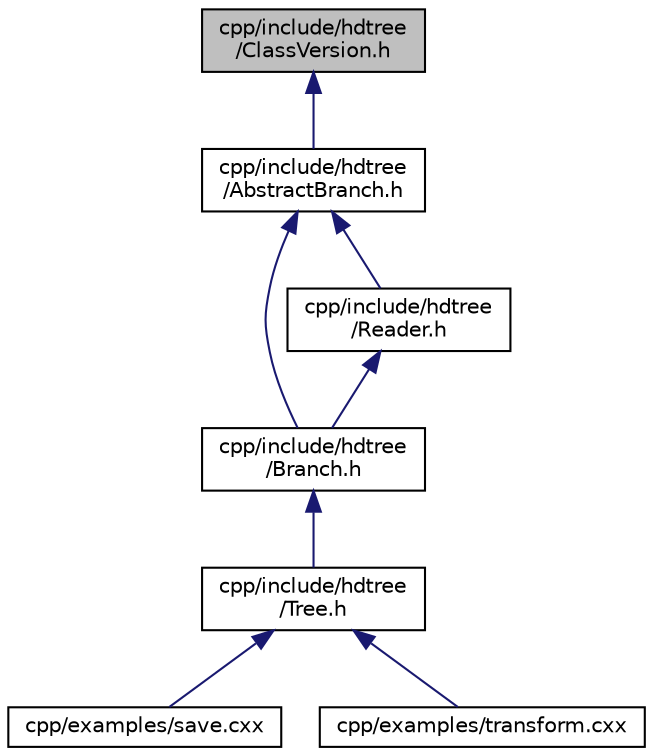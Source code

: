 digraph "cpp/include/hdtree/ClassVersion.h"
{
 // LATEX_PDF_SIZE
  bgcolor="transparent";
  edge [fontname="Helvetica",fontsize="10",labelfontname="Helvetica",labelfontsize="10"];
  node [fontname="Helvetica",fontsize="10",shape=record];
  Node1 [label="cpp/include/hdtree\l/ClassVersion.h",height=0.2,width=0.4,color="black", fillcolor="grey75", style="filled", fontcolor="black",tooltip="Serialization class version deduction."];
  Node1 -> Node2 [dir="back",color="midnightblue",fontsize="10",style="solid",fontname="Helvetica"];
  Node2 [label="cpp/include/hdtree\l/AbstractBranch.h",height=0.2,width=0.4,color="black",URL="$AbstractBranch_8h_source.html",tooltip=" "];
  Node2 -> Node3 [dir="back",color="midnightblue",fontsize="10",style="solid",fontname="Helvetica"];
  Node3 [label="cpp/include/hdtree\l/Branch.h",height=0.2,width=0.4,color="black",URL="$Branch_8h.html",tooltip="Common include for users interacting with Branches."];
  Node3 -> Node4 [dir="back",color="midnightblue",fontsize="10",style="solid",fontname="Helvetica"];
  Node4 [label="cpp/include/hdtree\l/Tree.h",height=0.2,width=0.4,color="black",URL="$Tree_8h_source.html",tooltip=" "];
  Node4 -> Node5 [dir="back",color="midnightblue",fontsize="10",style="solid",fontname="Helvetica"];
  Node5 [label="cpp/examples/save.cxx",height=0.2,width=0.4,color="black",URL="$save_8cxx.html",tooltip="Example of saving a new HDTree into a file."];
  Node4 -> Node6 [dir="back",color="midnightblue",fontsize="10",style="solid",fontname="Helvetica"];
  Node6 [label="cpp/examples/transform.cxx",height=0.2,width=0.4,color="black",URL="$transform_8cxx.html",tooltip="Example of transforming an HDTree by adding more branches."];
  Node2 -> Node7 [dir="back",color="midnightblue",fontsize="10",style="solid",fontname="Helvetica"];
  Node7 [label="cpp/include/hdtree\l/Reader.h",height=0.2,width=0.4,color="black",URL="$Reader_8h_source.html",tooltip=" "];
  Node7 -> Node3 [dir="back",color="midnightblue",fontsize="10",style="solid",fontname="Helvetica"];
}
